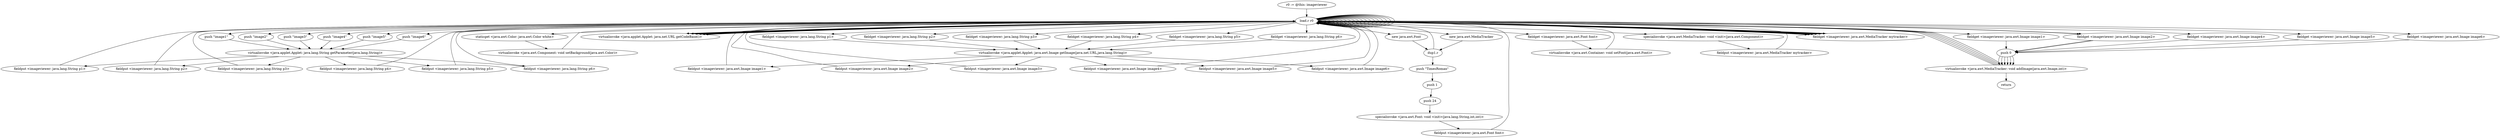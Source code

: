 digraph "" {
    "r0 := @this: imageviewer"
    "load.r r0"
    "r0 := @this: imageviewer"->"load.r r0";
    "load.r r0"->"load.r r0";
    "push \"image1\""
    "load.r r0"->"push \"image1\"";
    "virtualinvoke <java.applet.Applet: java.lang.String getParameter(java.lang.String)>"
    "push \"image1\""->"virtualinvoke <java.applet.Applet: java.lang.String getParameter(java.lang.String)>";
    "fieldput <imageviewer: java.lang.String p1>"
    "virtualinvoke <java.applet.Applet: java.lang.String getParameter(java.lang.String)>"->"fieldput <imageviewer: java.lang.String p1>";
    "fieldput <imageviewer: java.lang.String p1>"->"load.r r0";
    "load.r r0"->"load.r r0";
    "push \"image2\""
    "load.r r0"->"push \"image2\"";
    "push \"image2\""->"virtualinvoke <java.applet.Applet: java.lang.String getParameter(java.lang.String)>";
    "fieldput <imageviewer: java.lang.String p2>"
    "virtualinvoke <java.applet.Applet: java.lang.String getParameter(java.lang.String)>"->"fieldput <imageviewer: java.lang.String p2>";
    "fieldput <imageviewer: java.lang.String p2>"->"load.r r0";
    "load.r r0"->"load.r r0";
    "push \"image3\""
    "load.r r0"->"push \"image3\"";
    "push \"image3\""->"virtualinvoke <java.applet.Applet: java.lang.String getParameter(java.lang.String)>";
    "fieldput <imageviewer: java.lang.String p3>"
    "virtualinvoke <java.applet.Applet: java.lang.String getParameter(java.lang.String)>"->"fieldput <imageviewer: java.lang.String p3>";
    "fieldput <imageviewer: java.lang.String p3>"->"load.r r0";
    "load.r r0"->"load.r r0";
    "push \"image4\""
    "load.r r0"->"push \"image4\"";
    "push \"image4\""->"virtualinvoke <java.applet.Applet: java.lang.String getParameter(java.lang.String)>";
    "fieldput <imageviewer: java.lang.String p4>"
    "virtualinvoke <java.applet.Applet: java.lang.String getParameter(java.lang.String)>"->"fieldput <imageviewer: java.lang.String p4>";
    "fieldput <imageviewer: java.lang.String p4>"->"load.r r0";
    "load.r r0"->"load.r r0";
    "push \"image5\""
    "load.r r0"->"push \"image5\"";
    "push \"image5\""->"virtualinvoke <java.applet.Applet: java.lang.String getParameter(java.lang.String)>";
    "fieldput <imageviewer: java.lang.String p5>"
    "virtualinvoke <java.applet.Applet: java.lang.String getParameter(java.lang.String)>"->"fieldput <imageviewer: java.lang.String p5>";
    "fieldput <imageviewer: java.lang.String p5>"->"load.r r0";
    "load.r r0"->"load.r r0";
    "push \"image6\""
    "load.r r0"->"push \"image6\"";
    "push \"image6\""->"virtualinvoke <java.applet.Applet: java.lang.String getParameter(java.lang.String)>";
    "fieldput <imageviewer: java.lang.String p6>"
    "virtualinvoke <java.applet.Applet: java.lang.String getParameter(java.lang.String)>"->"fieldput <imageviewer: java.lang.String p6>";
    "fieldput <imageviewer: java.lang.String p6>"->"load.r r0";
    "staticget <java.awt.Color: java.awt.Color white>"
    "load.r r0"->"staticget <java.awt.Color: java.awt.Color white>";
    "virtualinvoke <java.awt.Component: void setBackground(java.awt.Color)>"
    "staticget <java.awt.Color: java.awt.Color white>"->"virtualinvoke <java.awt.Component: void setBackground(java.awt.Color)>";
    "virtualinvoke <java.awt.Component: void setBackground(java.awt.Color)>"->"load.r r0";
    "load.r r0"->"load.r r0";
    "load.r r0"->"load.r r0";
    "virtualinvoke <java.applet.Applet: java.net.URL getCodeBase()>"
    "load.r r0"->"virtualinvoke <java.applet.Applet: java.net.URL getCodeBase()>";
    "virtualinvoke <java.applet.Applet: java.net.URL getCodeBase()>"->"load.r r0";
    "fieldget <imageviewer: java.lang.String p1>"
    "load.r r0"->"fieldget <imageviewer: java.lang.String p1>";
    "virtualinvoke <java.applet.Applet: java.awt.Image getImage(java.net.URL,java.lang.String)>"
    "fieldget <imageviewer: java.lang.String p1>"->"virtualinvoke <java.applet.Applet: java.awt.Image getImage(java.net.URL,java.lang.String)>";
    "fieldput <imageviewer: java.awt.Image image1>"
    "virtualinvoke <java.applet.Applet: java.awt.Image getImage(java.net.URL,java.lang.String)>"->"fieldput <imageviewer: java.awt.Image image1>";
    "fieldput <imageviewer: java.awt.Image image1>"->"load.r r0";
    "load.r r0"->"load.r r0";
    "load.r r0"->"load.r r0";
    "load.r r0"->"virtualinvoke <java.applet.Applet: java.net.URL getCodeBase()>";
    "virtualinvoke <java.applet.Applet: java.net.URL getCodeBase()>"->"load.r r0";
    "fieldget <imageviewer: java.lang.String p2>"
    "load.r r0"->"fieldget <imageviewer: java.lang.String p2>";
    "fieldget <imageviewer: java.lang.String p2>"->"virtualinvoke <java.applet.Applet: java.awt.Image getImage(java.net.URL,java.lang.String)>";
    "fieldput <imageviewer: java.awt.Image image2>"
    "virtualinvoke <java.applet.Applet: java.awt.Image getImage(java.net.URL,java.lang.String)>"->"fieldput <imageviewer: java.awt.Image image2>";
    "fieldput <imageviewer: java.awt.Image image2>"->"load.r r0";
    "load.r r0"->"load.r r0";
    "load.r r0"->"load.r r0";
    "load.r r0"->"virtualinvoke <java.applet.Applet: java.net.URL getCodeBase()>";
    "virtualinvoke <java.applet.Applet: java.net.URL getCodeBase()>"->"load.r r0";
    "fieldget <imageviewer: java.lang.String p3>"
    "load.r r0"->"fieldget <imageviewer: java.lang.String p3>";
    "fieldget <imageviewer: java.lang.String p3>"->"virtualinvoke <java.applet.Applet: java.awt.Image getImage(java.net.URL,java.lang.String)>";
    "fieldput <imageviewer: java.awt.Image image3>"
    "virtualinvoke <java.applet.Applet: java.awt.Image getImage(java.net.URL,java.lang.String)>"->"fieldput <imageviewer: java.awt.Image image3>";
    "fieldput <imageviewer: java.awt.Image image3>"->"load.r r0";
    "load.r r0"->"load.r r0";
    "load.r r0"->"load.r r0";
    "load.r r0"->"virtualinvoke <java.applet.Applet: java.net.URL getCodeBase()>";
    "virtualinvoke <java.applet.Applet: java.net.URL getCodeBase()>"->"load.r r0";
    "fieldget <imageviewer: java.lang.String p4>"
    "load.r r0"->"fieldget <imageviewer: java.lang.String p4>";
    "fieldget <imageviewer: java.lang.String p4>"->"virtualinvoke <java.applet.Applet: java.awt.Image getImage(java.net.URL,java.lang.String)>";
    "fieldput <imageviewer: java.awt.Image image4>"
    "virtualinvoke <java.applet.Applet: java.awt.Image getImage(java.net.URL,java.lang.String)>"->"fieldput <imageviewer: java.awt.Image image4>";
    "fieldput <imageviewer: java.awt.Image image4>"->"load.r r0";
    "load.r r0"->"load.r r0";
    "load.r r0"->"load.r r0";
    "load.r r0"->"virtualinvoke <java.applet.Applet: java.net.URL getCodeBase()>";
    "virtualinvoke <java.applet.Applet: java.net.URL getCodeBase()>"->"load.r r0";
    "fieldget <imageviewer: java.lang.String p5>"
    "load.r r0"->"fieldget <imageviewer: java.lang.String p5>";
    "fieldget <imageviewer: java.lang.String p5>"->"virtualinvoke <java.applet.Applet: java.awt.Image getImage(java.net.URL,java.lang.String)>";
    "fieldput <imageviewer: java.awt.Image image5>"
    "virtualinvoke <java.applet.Applet: java.awt.Image getImage(java.net.URL,java.lang.String)>"->"fieldput <imageviewer: java.awt.Image image5>";
    "fieldput <imageviewer: java.awt.Image image5>"->"load.r r0";
    "load.r r0"->"load.r r0";
    "load.r r0"->"load.r r0";
    "load.r r0"->"virtualinvoke <java.applet.Applet: java.net.URL getCodeBase()>";
    "virtualinvoke <java.applet.Applet: java.net.URL getCodeBase()>"->"load.r r0";
    "fieldget <imageviewer: java.lang.String p6>"
    "load.r r0"->"fieldget <imageviewer: java.lang.String p6>";
    "fieldget <imageviewer: java.lang.String p6>"->"virtualinvoke <java.applet.Applet: java.awt.Image getImage(java.net.URL,java.lang.String)>";
    "fieldput <imageviewer: java.awt.Image image6>"
    "virtualinvoke <java.applet.Applet: java.awt.Image getImage(java.net.URL,java.lang.String)>"->"fieldput <imageviewer: java.awt.Image image6>";
    "fieldput <imageviewer: java.awt.Image image6>"->"load.r r0";
    "new java.awt.Font"
    "load.r r0"->"new java.awt.Font";
    "dup1.r"
    "new java.awt.Font"->"dup1.r";
    "push \"TimesRoman\""
    "dup1.r"->"push \"TimesRoman\"";
    "push 1"
    "push \"TimesRoman\""->"push 1";
    "push 24"
    "push 1"->"push 24";
    "specialinvoke <java.awt.Font: void <init>(java.lang.String,int,int)>"
    "push 24"->"specialinvoke <java.awt.Font: void <init>(java.lang.String,int,int)>";
    "fieldput <imageviewer: java.awt.Font font>"
    "specialinvoke <java.awt.Font: void <init>(java.lang.String,int,int)>"->"fieldput <imageviewer: java.awt.Font font>";
    "fieldput <imageviewer: java.awt.Font font>"->"load.r r0";
    "load.r r0"->"load.r r0";
    "fieldget <imageviewer: java.awt.Font font>"
    "load.r r0"->"fieldget <imageviewer: java.awt.Font font>";
    "virtualinvoke <java.awt.Container: void setFont(java.awt.Font)>"
    "fieldget <imageviewer: java.awt.Font font>"->"virtualinvoke <java.awt.Container: void setFont(java.awt.Font)>";
    "virtualinvoke <java.awt.Container: void setFont(java.awt.Font)>"->"load.r r0";
    "new java.awt.MediaTracker"
    "load.r r0"->"new java.awt.MediaTracker";
    "new java.awt.MediaTracker"->"dup1.r";
    "dup1.r"->"load.r r0";
    "specialinvoke <java.awt.MediaTracker: void <init>(java.awt.Component)>"
    "load.r r0"->"specialinvoke <java.awt.MediaTracker: void <init>(java.awt.Component)>";
    "fieldput <imageviewer: java.awt.MediaTracker mytracker>"
    "specialinvoke <java.awt.MediaTracker: void <init>(java.awt.Component)>"->"fieldput <imageviewer: java.awt.MediaTracker mytracker>";
    "fieldput <imageviewer: java.awt.MediaTracker mytracker>"->"load.r r0";
    "fieldget <imageviewer: java.awt.MediaTracker mytracker>"
    "load.r r0"->"fieldget <imageviewer: java.awt.MediaTracker mytracker>";
    "fieldget <imageviewer: java.awt.MediaTracker mytracker>"->"load.r r0";
    "fieldget <imageviewer: java.awt.Image image1>"
    "load.r r0"->"fieldget <imageviewer: java.awt.Image image1>";
    "push 0"
    "fieldget <imageviewer: java.awt.Image image1>"->"push 0";
    "virtualinvoke <java.awt.MediaTracker: void addImage(java.awt.Image,int)>"
    "push 0"->"virtualinvoke <java.awt.MediaTracker: void addImage(java.awt.Image,int)>";
    "virtualinvoke <java.awt.MediaTracker: void addImage(java.awt.Image,int)>"->"load.r r0";
    "load.r r0"->"fieldget <imageviewer: java.awt.MediaTracker mytracker>";
    "fieldget <imageviewer: java.awt.MediaTracker mytracker>"->"load.r r0";
    "fieldget <imageviewer: java.awt.Image image2>"
    "load.r r0"->"fieldget <imageviewer: java.awt.Image image2>";
    "fieldget <imageviewer: java.awt.Image image2>"->"push 0";
    "push 0"->"virtualinvoke <java.awt.MediaTracker: void addImage(java.awt.Image,int)>";
    "virtualinvoke <java.awt.MediaTracker: void addImage(java.awt.Image,int)>"->"load.r r0";
    "load.r r0"->"fieldget <imageviewer: java.awt.MediaTracker mytracker>";
    "fieldget <imageviewer: java.awt.MediaTracker mytracker>"->"load.r r0";
    "load.r r0"->"fieldget <imageviewer: java.awt.Image image2>";
    "fieldget <imageviewer: java.awt.Image image2>"->"push 0";
    "push 0"->"virtualinvoke <java.awt.MediaTracker: void addImage(java.awt.Image,int)>";
    "virtualinvoke <java.awt.MediaTracker: void addImage(java.awt.Image,int)>"->"load.r r0";
    "load.r r0"->"fieldget <imageviewer: java.awt.MediaTracker mytracker>";
    "fieldget <imageviewer: java.awt.MediaTracker mytracker>"->"load.r r0";
    "fieldget <imageviewer: java.awt.Image image4>"
    "load.r r0"->"fieldget <imageviewer: java.awt.Image image4>";
    "fieldget <imageviewer: java.awt.Image image4>"->"push 0";
    "push 0"->"virtualinvoke <java.awt.MediaTracker: void addImage(java.awt.Image,int)>";
    "virtualinvoke <java.awt.MediaTracker: void addImage(java.awt.Image,int)>"->"load.r r0";
    "load.r r0"->"fieldget <imageviewer: java.awt.MediaTracker mytracker>";
    "fieldget <imageviewer: java.awt.MediaTracker mytracker>"->"load.r r0";
    "fieldget <imageviewer: java.awt.Image image5>"
    "load.r r0"->"fieldget <imageviewer: java.awt.Image image5>";
    "fieldget <imageviewer: java.awt.Image image5>"->"push 0";
    "push 0"->"virtualinvoke <java.awt.MediaTracker: void addImage(java.awt.Image,int)>";
    "virtualinvoke <java.awt.MediaTracker: void addImage(java.awt.Image,int)>"->"load.r r0";
    "load.r r0"->"fieldget <imageviewer: java.awt.MediaTracker mytracker>";
    "fieldget <imageviewer: java.awt.MediaTracker mytracker>"->"load.r r0";
    "fieldget <imageviewer: java.awt.Image image6>"
    "load.r r0"->"fieldget <imageviewer: java.awt.Image image6>";
    "fieldget <imageviewer: java.awt.Image image6>"->"push 0";
    "push 0"->"virtualinvoke <java.awt.MediaTracker: void addImage(java.awt.Image,int)>";
    "return"
    "virtualinvoke <java.awt.MediaTracker: void addImage(java.awt.Image,int)>"->"return";
}
